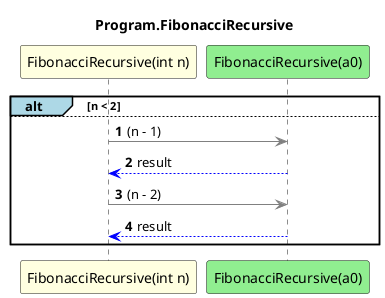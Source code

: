 @startuml Program.FibonacciRecursive
title Program.FibonacciRecursive
participant "FibonacciRecursive(int n)" as FibonacciRecursive_p0 #LightYellow
participant "FibonacciRecursive(a0)" as FibonacciRecursive_a0 #LightGreen
autonumber
alt#LightBlue n < 2
    else
        FibonacciRecursive_p0 -[#grey]> FibonacciRecursive_a0 : (n - 1)
        FibonacciRecursive_a0 -[#blue]-> FibonacciRecursive_p0 : result
        FibonacciRecursive_p0 -[#grey]> FibonacciRecursive_a0 : (n - 2)
        FibonacciRecursive_a0 -[#blue]-> FibonacciRecursive_p0 : result
end
@enduml
